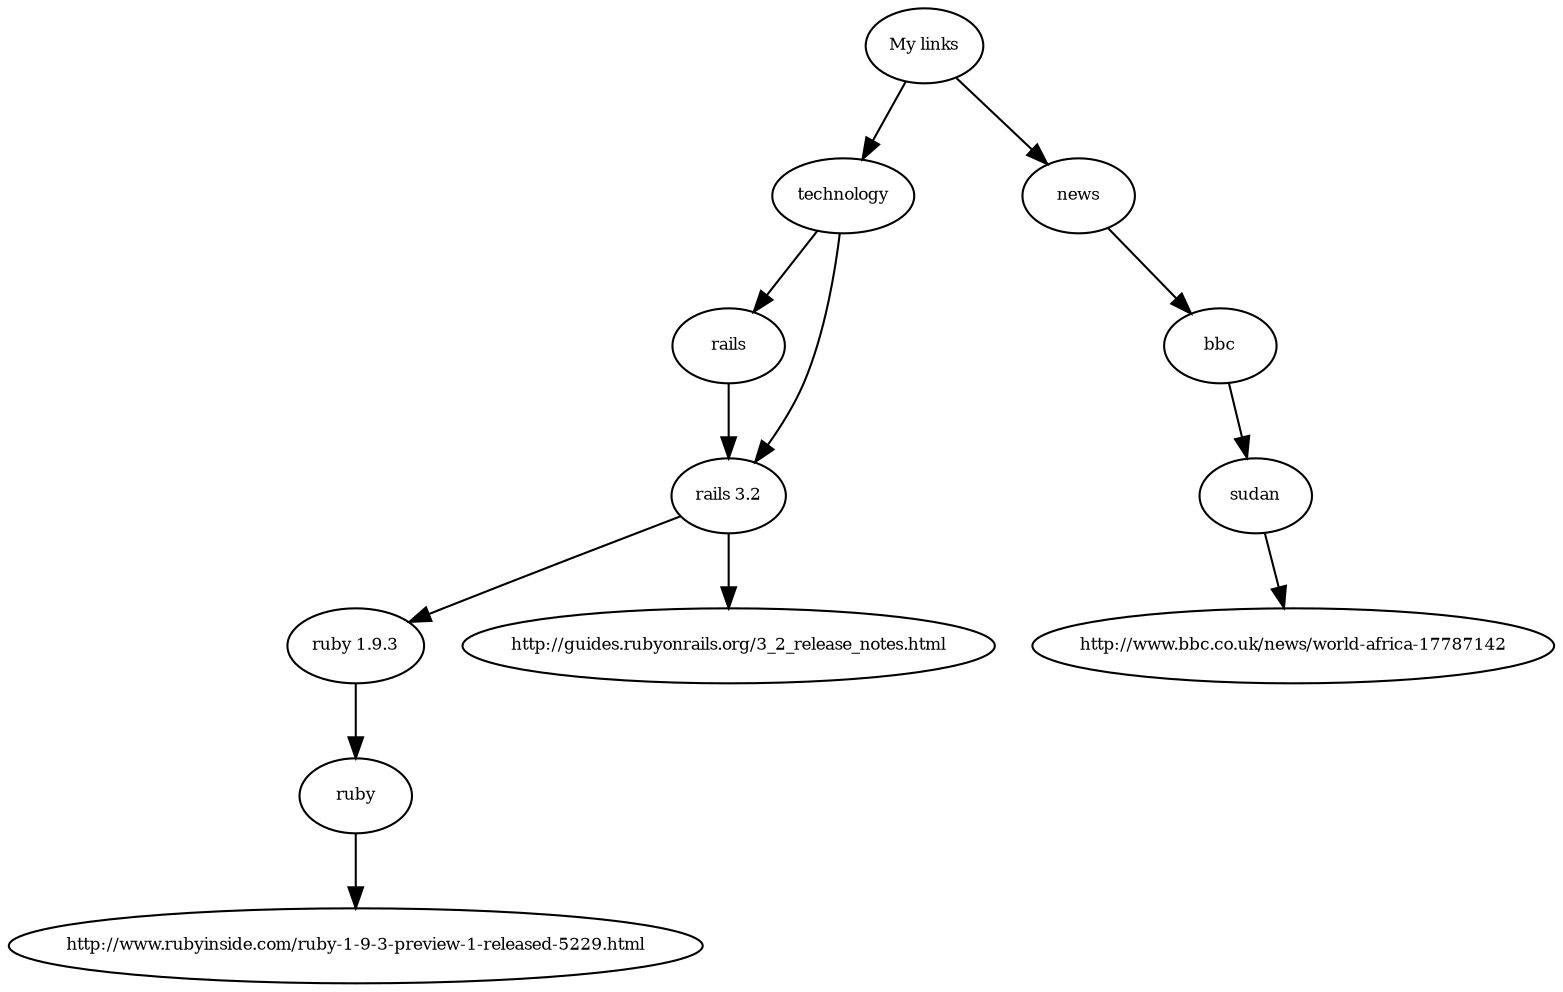digraph RGL__DirectedAdjacencyGraph {
    "My links" [
        fontsize = 8,
        label = "My links"
    ]

    technology [
        fontsize = 8,
        label = technology
    ]

    rails [
        fontsize = 8,
        label = rails
    ]

    "rails 3.2" [
        fontsize = 8,
        label = "rails 3.2"
    ]

    "ruby 1.9.3" [
        fontsize = 8,
        label = "ruby 1.9.3"
    ]

    ruby [
        fontsize = 8,
        label = ruby
    ]

    news [
        fontsize = 8,
        label = news
    ]

    bbc [
        fontsize = 8,
        label = bbc
    ]

    sudan [
        fontsize = 8,
        label = sudan
    ]

    "http://guides.rubyonrails.org/3_2_release_notes.html" [
        fontsize = 8,
        label = "http://guides.rubyonrails.org/3_2_release_notes.html"
    ]

    "http://www.rubyinside.com/ruby-1-9-3-preview-1-released-5229.html" [
        fontsize = 8,
        label = "http://www.rubyinside.com/ruby-1-9-3-preview-1-released-5229.html"
    ]

    "http://www.bbc.co.uk/news/world-africa-17787142" [
        fontsize = 8,
        label = "http://www.bbc.co.uk/news/world-africa-17787142"
    ]

    "My links" -> technology [
        fontsize = 8
    ]

    "My links" -> news [
        fontsize = 8
    ]

    technology -> rails [
        fontsize = 8
    ]

    technology -> "rails 3.2" [
        fontsize = 8
    ]

    rails -> "rails 3.2" [
        fontsize = 8
    ]

    "rails 3.2" -> "ruby 1.9.3" [
        fontsize = 8
    ]

    "rails 3.2" -> "http://guides.rubyonrails.org/3_2_release_notes.html" [
        fontsize = 8
    ]

    "ruby 1.9.3" -> ruby [
        fontsize = 8
    ]

    ruby -> "http://www.rubyinside.com/ruby-1-9-3-preview-1-released-5229.html" [
        fontsize = 8
    ]

    news -> bbc [
        fontsize = 8
    ]

    bbc -> sudan [
        fontsize = 8
    ]

    sudan -> "http://www.bbc.co.uk/news/world-africa-17787142" [
        fontsize = 8
    ]
}
